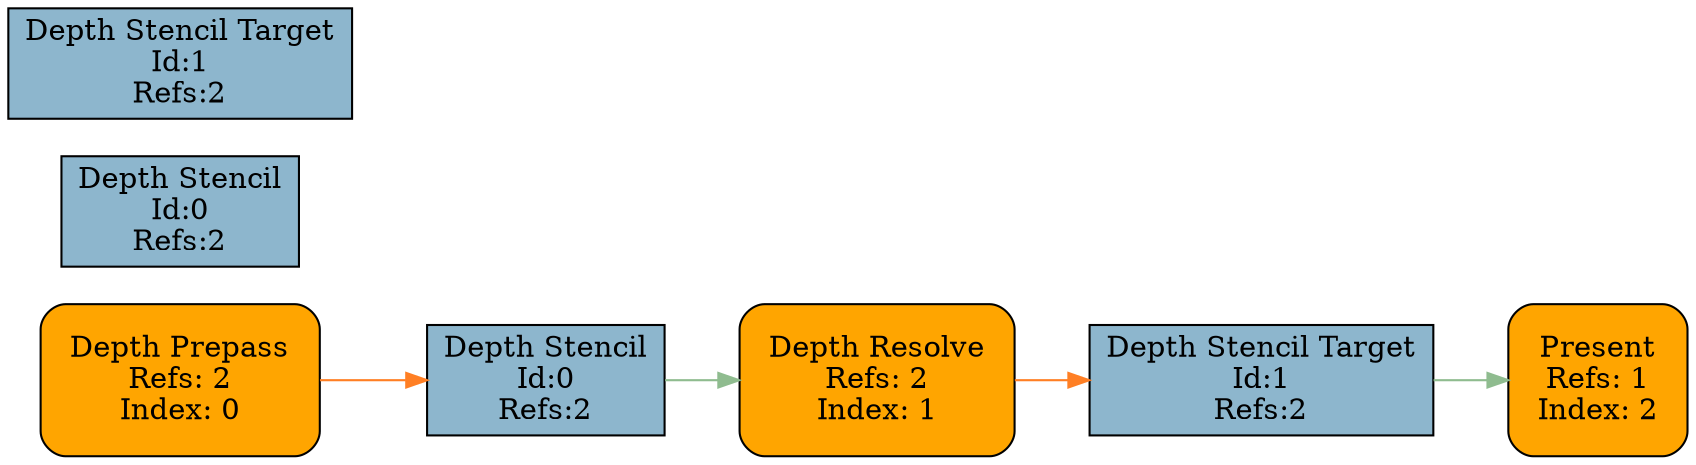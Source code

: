 digraph RenderGraph {
rankdir = LR
Pass0 [shape=rectangle, style="filled, rounded", margin=0.2, fillcolor = orange, label = "Depth Prepass
Refs: 2
Index: 0"]
Pass1 [shape=rectangle, style="filled, rounded", margin=0.2, fillcolor = orange, label = "Depth Resolve
Refs: 2
Index: 1"]
Pass2 [shape=rectangle, style="filled, rounded", margin=0.2, fillcolor = orange, label = "Present
Refs: 1
Index: 2"]
Resource0_0 [shape=rectangle, style=filled, fillcolor = lightskyblue3, label = "Depth Stencil
Id:0
Refs:2"]
Resource1_0 [shape=rectangle, style=filled, fillcolor = lightskyblue3, label = "Depth Stencil Target
Id:1
Refs:2"]
Resource0_1 [shape=rectangle, style=filled, fillcolor = lightskyblue3, label = "Depth Stencil
Id:0
Refs:2"]
Resource1_1 [shape=rectangle, style=filled, fillcolor = lightskyblue3, label = "Depth Stencil Target
Id:1
Refs:2"]
Pass0 -> Resource0_1[color=chocolate1]
Pass1 -> Resource1_1[color=chocolate1]

Resource0_0 -> {
} [color=darkseagreen]Resource1_0 -> {
} [color=darkseagreen]Resource0_1 -> {
Pass1
} [color=darkseagreen]Resource1_1 -> {
Pass2
} [color=darkseagreen]
}